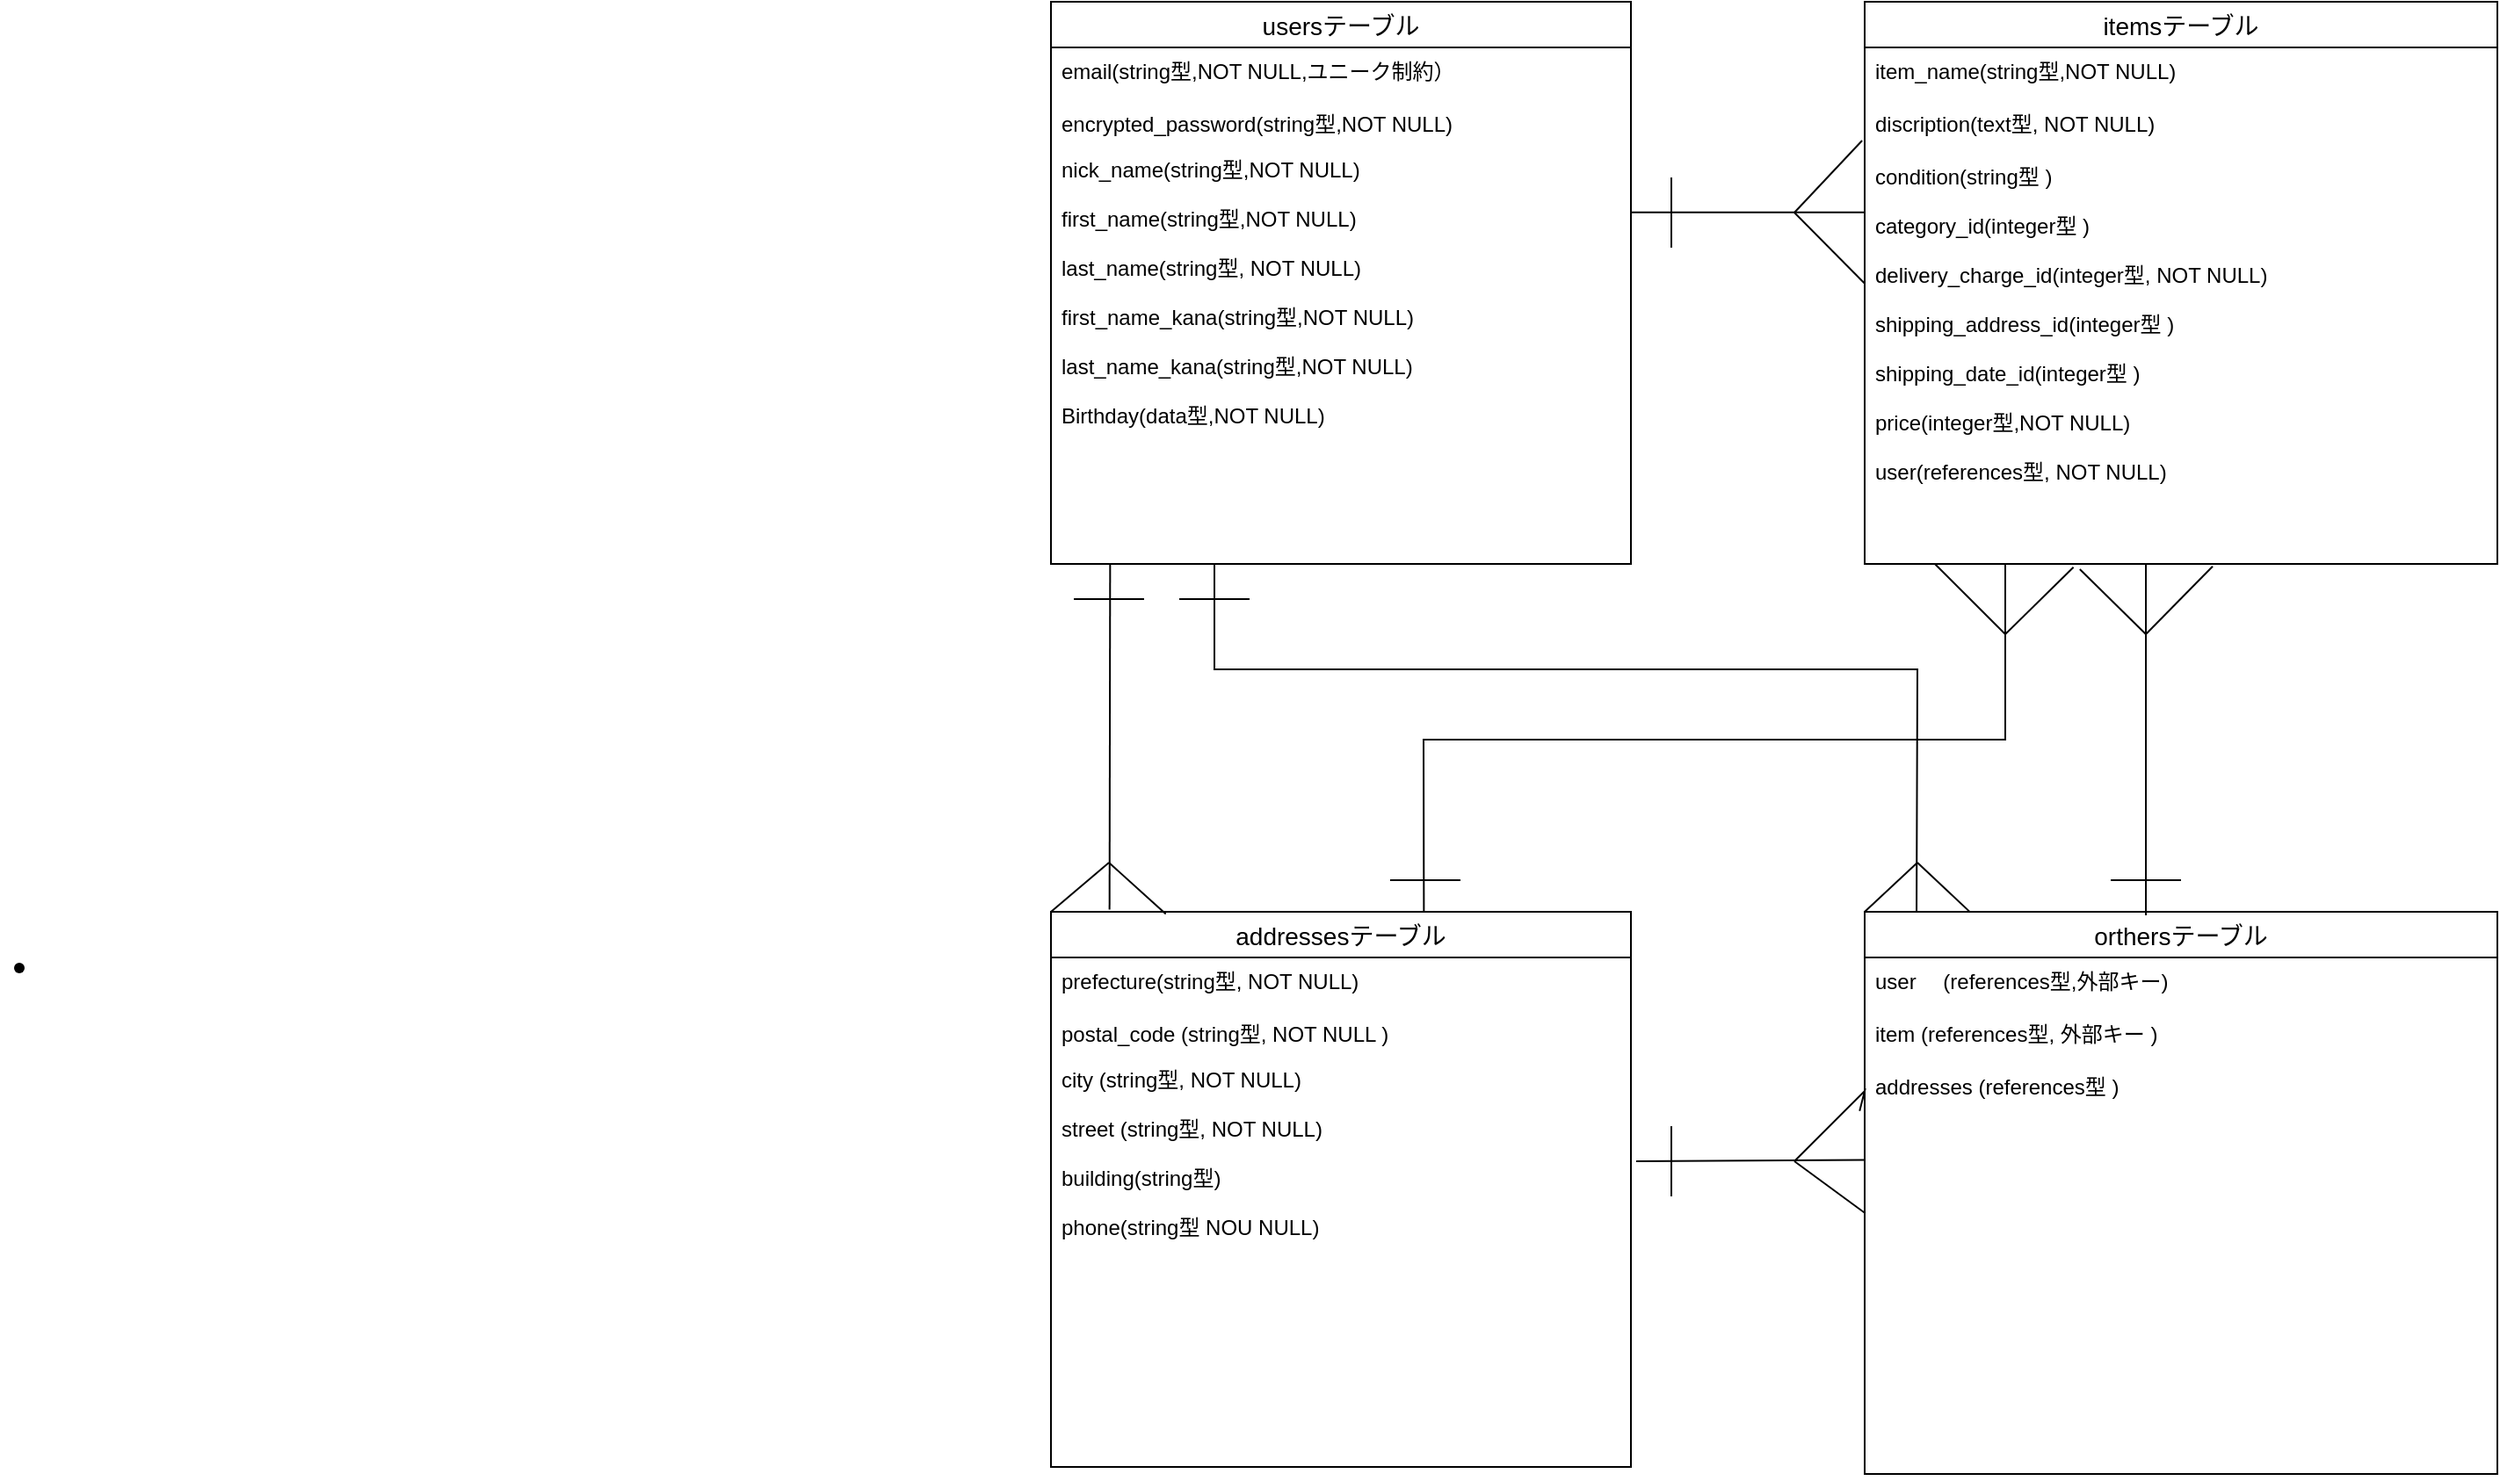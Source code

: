 <mxfile>
    <diagram id="rLU4JcPgbNW5EPGVmluX" name="ページ1">
        <mxGraphModel dx="589" dy="317" grid="1" gridSize="10" guides="1" tooltips="1" connect="1" arrows="1" fold="1" page="1" pageScale="1" pageWidth="827" pageHeight="1169" math="0" shadow="0">
            <root>
                <mxCell id="0"/>
                <mxCell id="1" parent="0"/>
                <mxCell id="34" value="itemsテーブル" style="swimlane;fontStyle=0;childLayout=stackLayout;horizontal=1;startSize=26;horizontalStack=0;resizeParent=1;resizeParentMax=0;resizeLast=0;collapsible=1;marginBottom=0;align=center;fontSize=14;" vertex="1" parent="1">
                    <mxGeometry x="1290" y="60" width="360" height="320" as="geometry"/>
                </mxCell>
                <mxCell id="35" value="item_name(string型,NOT NULL)" style="text;strokeColor=none;fillColor=none;spacingLeft=4;spacingRight=4;overflow=hidden;rotatable=0;points=[[0,0.5],[1,0.5]];portConstraint=eastwest;fontSize=12;" vertex="1" parent="34">
                    <mxGeometry y="26" width="360" height="30" as="geometry"/>
                </mxCell>
                <mxCell id="36" value="discription(text型, NOT NULL)&#10;" style="text;strokeColor=none;fillColor=none;spacingLeft=4;spacingRight=4;overflow=hidden;rotatable=0;points=[[0,0.5],[1,0.5]];portConstraint=eastwest;fontSize=12;" vertex="1" parent="34">
                    <mxGeometry y="56" width="360" height="30" as="geometry"/>
                </mxCell>
                <mxCell id="37" value="condition(string型 )&#10;&#10;category_id(integer型 )&#10;&#10;delivery_charge_id(integer型, NOT NULL)&#10;&#10;shipping_address_id(integer型 )&#10;&#10;shipping_date_id(integer型 )&#10;&#10;price(integer型,NOT NULL)&#10;&#10;user(references型, NOT NULL)&#10;&#10;" style="text;strokeColor=none;fillColor=none;spacingLeft=4;spacingRight=4;overflow=hidden;rotatable=0;points=[[0,0.5],[1,0.5]];portConstraint=eastwest;fontSize=12;" vertex="1" parent="34">
                    <mxGeometry y="86" width="360" height="234" as="geometry"/>
                </mxCell>
                <mxCell id="39" value="addressesテーブル" style="swimlane;fontStyle=0;childLayout=stackLayout;horizontal=1;startSize=26;horizontalStack=0;resizeParent=1;resizeParentMax=0;resizeLast=0;collapsible=1;marginBottom=0;align=center;fontSize=14;" vertex="1" parent="1">
                    <mxGeometry x="827" y="578" width="330" height="316" as="geometry"/>
                </mxCell>
                <mxCell id="41" value="prefecture(string型, NOT NULL)" style="text;strokeColor=none;fillColor=none;spacingLeft=4;spacingRight=4;overflow=hidden;rotatable=0;points=[[0,0.5],[1,0.5]];portConstraint=eastwest;fontSize=12;" vertex="1" parent="39">
                    <mxGeometry y="26" width="330" height="30" as="geometry"/>
                </mxCell>
                <mxCell id="40" value="postal_code (string型, NOT NULL )" style="text;strokeColor=none;fillColor=none;spacingLeft=4;spacingRight=4;overflow=hidden;rotatable=0;points=[[0,0.5],[1,0.5]];portConstraint=eastwest;fontSize=12;" vertex="1" parent="39">
                    <mxGeometry y="56" width="330" height="26" as="geometry"/>
                </mxCell>
                <mxCell id="42" value="city (string型, NOT NULL)&#10;&#10;street (string型, NOT NULL)&#10;&#10;building(string型)&#10;&#10;phone(string型 NOU NULL)&#10;&#10;&#10;&#10;" style="text;strokeColor=none;fillColor=none;spacingLeft=4;spacingRight=4;overflow=hidden;rotatable=0;points=[[0,0.5],[1,0.5]];portConstraint=eastwest;fontSize=12;" vertex="1" parent="39">
                    <mxGeometry y="82" width="330" height="234" as="geometry"/>
                </mxCell>
                <mxCell id="43" value="orthersテーブル" style="swimlane;fontStyle=0;childLayout=stackLayout;horizontal=1;startSize=26;horizontalStack=0;resizeParent=1;resizeParentMax=0;resizeLast=0;collapsible=1;marginBottom=0;align=center;fontSize=14;" vertex="1" parent="1">
                    <mxGeometry x="1290" y="578" width="360" height="320" as="geometry"/>
                </mxCell>
                <mxCell id="44" value="user　 (references型,外部キー)" style="text;strokeColor=none;fillColor=none;spacingLeft=4;spacingRight=4;overflow=hidden;rotatable=0;points=[[0,0.5],[1,0.5]];portConstraint=eastwest;fontSize=12;" vertex="1" parent="43">
                    <mxGeometry y="26" width="360" height="30" as="geometry"/>
                </mxCell>
                <mxCell id="45" value="item (references型, 外部キー )" style="text;strokeColor=none;fillColor=none;spacingLeft=4;spacingRight=4;overflow=hidden;rotatable=0;points=[[0,0.5],[1,0.5]];portConstraint=eastwest;fontSize=12;" vertex="1" parent="43">
                    <mxGeometry y="56" width="360" height="30" as="geometry"/>
                </mxCell>
                <mxCell id="46" value="addresses (references型 )&#10;&#10;" style="text;strokeColor=none;fillColor=none;spacingLeft=4;spacingRight=4;overflow=hidden;rotatable=0;points=[[0,0.5],[1,0.5]];portConstraint=eastwest;fontSize=12;" vertex="1" parent="43">
                    <mxGeometry y="86" width="360" height="234" as="geometry"/>
                </mxCell>
                <mxCell id="49" value="usersテーブル" style="swimlane;fontStyle=0;childLayout=stackLayout;horizontal=1;startSize=26;horizontalStack=0;resizeParent=1;resizeParentMax=0;resizeLast=0;collapsible=1;marginBottom=0;align=center;fontSize=14;" vertex="1" parent="1">
                    <mxGeometry x="827" y="60" width="330" height="320" as="geometry"/>
                </mxCell>
                <mxCell id="50" value="email(string型,NOT NULL,ユニーク制約）" style="text;strokeColor=none;fillColor=none;spacingLeft=4;spacingRight=4;overflow=hidden;rotatable=0;points=[[0,0.5],[1,0.5]];portConstraint=eastwest;fontSize=12;fontStyle=0" vertex="1" parent="49">
                    <mxGeometry y="26" width="330" height="30" as="geometry"/>
                </mxCell>
                <mxCell id="51" value="encrypted_password(string型,NOT NULL)&#10;" style="text;strokeColor=none;fillColor=none;spacingLeft=4;spacingRight=4;overflow=hidden;rotatable=0;points=[[0,0.5],[1,0.5]];portConstraint=eastwest;fontSize=12;" vertex="1" parent="49">
                    <mxGeometry y="56" width="330" height="26" as="geometry"/>
                </mxCell>
                <mxCell id="52" value="nick_name(string型,NOT NULL)&#10;&#10;first_name(string型,NOT NULL)&#10;&#10;last_name(string型, NOT NULL)&#10;&#10;first_name_kana(string型,NOT NULL)&#10;&#10;last_name_kana(string型,NOT NULL)&#10;&#10;Birthday(data型,NOT NULL)&#10;&#10;&#10;&#10;" style="text;strokeColor=none;fillColor=none;spacingLeft=4;spacingRight=4;overflow=hidden;rotatable=0;points=[[0,0.5],[1,0.5]];portConstraint=eastwest;fontSize=12;" vertex="1" parent="49">
                    <mxGeometry y="82" width="330" height="238" as="geometry"/>
                </mxCell>
                <mxCell id="71" value="" style="endArrow=none;html=1;rounded=0;entryX=-0.004;entryY=0.766;entryDx=0;entryDy=0;entryPerimeter=0;" edge="1" parent="1" target="36">
                    <mxGeometry relative="1" as="geometry">
                        <mxPoint x="1250" y="180" as="sourcePoint"/>
                        <mxPoint x="1240" y="380" as="targetPoint"/>
                    </mxGeometry>
                </mxCell>
                <mxCell id="72" value="" style="endArrow=none;html=1;rounded=0;entryX=0;entryY=0.318;entryDx=0;entryDy=0;entryPerimeter=0;" edge="1" parent="1" target="37">
                    <mxGeometry relative="1" as="geometry">
                        <mxPoint x="1250" y="180" as="sourcePoint"/>
                        <mxPoint x="1240" y="380" as="targetPoint"/>
                    </mxGeometry>
                </mxCell>
                <mxCell id="83" value="" style="endArrow=none;html=1;rounded=0;" edge="1" parent="1">
                    <mxGeometry relative="1" as="geometry">
                        <mxPoint x="1450" y="380" as="sourcePoint"/>
                        <mxPoint x="1450" y="580" as="targetPoint"/>
                        <Array as="points"/>
                    </mxGeometry>
                </mxCell>
                <mxCell id="84" value="" style="endArrow=none;html=1;rounded=0;entryX=0.111;entryY=1;entryDx=0;entryDy=0;entryPerimeter=0;" edge="1" parent="1" target="37">
                    <mxGeometry relative="1" as="geometry">
                        <mxPoint x="1370" y="420" as="sourcePoint"/>
                        <mxPoint x="970" y="640" as="targetPoint"/>
                    </mxGeometry>
                </mxCell>
                <mxCell id="85" value="" style="endArrow=none;html=1;rounded=0;entryX=0.33;entryY=1.008;entryDx=0;entryDy=0;entryPerimeter=0;" edge="1" parent="1" target="37">
                    <mxGeometry relative="1" as="geometry">
                        <mxPoint x="1370" y="420" as="sourcePoint"/>
                        <mxPoint x="970" y="640" as="targetPoint"/>
                    </mxGeometry>
                </mxCell>
                <mxCell id="88" value="" style="endArrow=none;html=1;entryX=0.55;entryY=1.006;entryDx=0;entryDy=0;entryPerimeter=0;" edge="1" parent="1" target="37">
                    <mxGeometry width="50" height="50" relative="1" as="geometry">
                        <mxPoint x="1450" y="420" as="sourcePoint"/>
                        <mxPoint x="1390" y="480" as="targetPoint"/>
                    </mxGeometry>
                </mxCell>
                <mxCell id="89" value="" style="endArrow=none;html=1;entryX=0.34;entryY=1.013;entryDx=0;entryDy=0;entryPerimeter=0;" edge="1" parent="1" target="37">
                    <mxGeometry width="50" height="50" relative="1" as="geometry">
                        <mxPoint x="1450" y="420" as="sourcePoint"/>
                        <mxPoint x="1390" y="480" as="targetPoint"/>
                    </mxGeometry>
                </mxCell>
                <mxCell id="90" value="" style="endArrow=none;html=1;" edge="1" parent="1">
                    <mxGeometry width="50" height="50" relative="1" as="geometry">
                        <mxPoint x="1430" y="560" as="sourcePoint"/>
                        <mxPoint x="1470" y="560" as="targetPoint"/>
                    </mxGeometry>
                </mxCell>
                <mxCell id="95" value="" style="shape=waypoint;sketch=0;size=6;pointerEvents=1;points=[];fillColor=none;resizable=0;rotatable=0;perimeter=centerPerimeter;snapToPoint=1;strokeColor=default;" vertex="1" parent="1">
                    <mxGeometry x="230" y="600" width="20" height="20" as="geometry"/>
                </mxCell>
                <mxCell id="108" value="" style="endArrow=none;html=1;rounded=0;exitX=0.643;exitY=0;exitDx=0;exitDy=0;exitPerimeter=0;" edge="1" parent="1" source="39">
                    <mxGeometry relative="1" as="geometry">
                        <mxPoint x="1090" y="470" as="sourcePoint"/>
                        <mxPoint x="1370" y="380" as="targetPoint"/>
                        <Array as="points">
                            <mxPoint x="1039" y="480"/>
                            <mxPoint x="1370" y="480"/>
                        </Array>
                    </mxGeometry>
                </mxCell>
                <mxCell id="109" value="" style="endArrow=none;html=1;rounded=0;" edge="1" parent="1">
                    <mxGeometry relative="1" as="geometry">
                        <mxPoint x="1020" y="560" as="sourcePoint"/>
                        <mxPoint x="1060" y="560" as="targetPoint"/>
                    </mxGeometry>
                </mxCell>
                <mxCell id="110" value="" style="endArrow=none;html=1;rounded=0;exitX=1.001;exitY=0.159;exitDx=0;exitDy=0;exitPerimeter=0;entryX=0;entryY=0.145;entryDx=0;entryDy=0;entryPerimeter=0;" edge="1" parent="1" source="52" target="37">
                    <mxGeometry relative="1" as="geometry">
                        <mxPoint x="1170" y="180" as="sourcePoint"/>
                        <mxPoint x="1280" y="180" as="targetPoint"/>
                    </mxGeometry>
                </mxCell>
                <mxCell id="111" value="" style="endArrow=none;html=1;rounded=0;" edge="1" parent="1">
                    <mxGeometry relative="1" as="geometry">
                        <mxPoint x="1180" y="160" as="sourcePoint"/>
                        <mxPoint x="1180" y="200" as="targetPoint"/>
                    </mxGeometry>
                </mxCell>
                <mxCell id="112" value="" style="endArrow=none;html=1;rounded=0;entryX=0.082;entryY=0.001;entryDx=0;entryDy=0;entryPerimeter=0;" edge="1" parent="1" target="43">
                    <mxGeometry relative="1" as="geometry">
                        <mxPoint x="920" y="380" as="sourcePoint"/>
                        <mxPoint x="1290" y="610" as="targetPoint"/>
                        <Array as="points">
                            <mxPoint x="920" y="440"/>
                            <mxPoint x="1320" y="440"/>
                        </Array>
                    </mxGeometry>
                </mxCell>
                <mxCell id="113" value="" style="endArrow=none;html=1;rounded=0;" edge="1" parent="1">
                    <mxGeometry relative="1" as="geometry">
                        <mxPoint x="900" y="400" as="sourcePoint"/>
                        <mxPoint x="940" y="400" as="targetPoint"/>
                    </mxGeometry>
                </mxCell>
                <mxCell id="114" value="" style="endArrow=none;html=1;rounded=0;exitX=0;exitY=0;exitDx=0;exitDy=0;" edge="1" parent="1" source="43">
                    <mxGeometry relative="1" as="geometry">
                        <mxPoint x="1240" y="530" as="sourcePoint"/>
                        <mxPoint x="1320" y="550" as="targetPoint"/>
                    </mxGeometry>
                </mxCell>
                <mxCell id="116" value="" style="endArrow=none;html=1;rounded=0;entryX=0.167;entryY=0.001;entryDx=0;entryDy=0;entryPerimeter=0;" edge="1" parent="1" target="43">
                    <mxGeometry relative="1" as="geometry">
                        <mxPoint x="1320" y="550" as="sourcePoint"/>
                        <mxPoint x="1410" y="530" as="targetPoint"/>
                    </mxGeometry>
                </mxCell>
                <mxCell id="117" value="" style="endArrow=none;html=1;rounded=0;exitX=0.102;exitY=1.002;exitDx=0;exitDy=0;exitPerimeter=0;entryX=0.101;entryY=-0.004;entryDx=0;entryDy=0;entryPerimeter=0;" edge="1" parent="1" source="52" target="39">
                    <mxGeometry relative="1" as="geometry">
                        <mxPoint x="950" y="510" as="sourcePoint"/>
                        <mxPoint x="1110" y="510" as="targetPoint"/>
                    </mxGeometry>
                </mxCell>
                <mxCell id="118" value="" style="endArrow=none;html=1;rounded=0;" edge="1" parent="1">
                    <mxGeometry relative="1" as="geometry">
                        <mxPoint x="840" y="400" as="sourcePoint"/>
                        <mxPoint x="880" y="400" as="targetPoint"/>
                    </mxGeometry>
                </mxCell>
                <mxCell id="119" value="" style="endArrow=none;html=1;rounded=0;exitX=0;exitY=0;exitDx=0;exitDy=0;" edge="1" parent="1" source="39">
                    <mxGeometry relative="1" as="geometry">
                        <mxPoint x="890" y="510" as="sourcePoint"/>
                        <mxPoint x="860" y="550" as="targetPoint"/>
                    </mxGeometry>
                </mxCell>
                <mxCell id="120" value="" style="endArrow=none;html=1;rounded=0;entryX=0.198;entryY=0.004;entryDx=0;entryDy=0;entryPerimeter=0;" edge="1" parent="1" target="39">
                    <mxGeometry relative="1" as="geometry">
                        <mxPoint x="860" y="550" as="sourcePoint"/>
                        <mxPoint x="1050" y="510" as="targetPoint"/>
                    </mxGeometry>
                </mxCell>
                <mxCell id="121" value="" style="endArrow=none;html=1;rounded=0;entryX=0;entryY=0.236;entryDx=0;entryDy=0;entryPerimeter=0;" edge="1" parent="1" target="46">
                    <mxGeometry relative="1" as="geometry">
                        <mxPoint x="1160" y="720" as="sourcePoint"/>
                        <mxPoint x="1330" y="720" as="targetPoint"/>
                    </mxGeometry>
                </mxCell>
                <mxCell id="122" value="" style="endArrow=none;html=1;rounded=0;" edge="1" parent="1">
                    <mxGeometry relative="1" as="geometry">
                        <mxPoint x="1180" y="700" as="sourcePoint"/>
                        <mxPoint x="1180" y="740" as="targetPoint"/>
                    </mxGeometry>
                </mxCell>
                <mxCell id="123" value="" style="endArrow=none;html=1;rounded=0;entryX=-0.008;entryY=0.117;entryDx=0;entryDy=0;entryPerimeter=0;" edge="1" parent="1" target="46">
                    <mxGeometry relative="1" as="geometry">
                        <mxPoint x="1250" y="720" as="sourcePoint"/>
                        <mxPoint x="1330" y="720" as="targetPoint"/>
                        <Array as="points">
                            <mxPoint x="1290" y="680"/>
                        </Array>
                    </mxGeometry>
                </mxCell>
                <mxCell id="124" value="" style="endArrow=none;html=1;rounded=0;entryX=0.001;entryY=0.366;entryDx=0;entryDy=0;entryPerimeter=0;" edge="1" parent="1" target="46">
                    <mxGeometry relative="1" as="geometry">
                        <mxPoint x="1250" y="720" as="sourcePoint"/>
                        <mxPoint x="1330" y="720" as="targetPoint"/>
                    </mxGeometry>
                </mxCell>
            </root>
        </mxGraphModel>
    </diagram>
</mxfile>